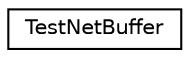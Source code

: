 digraph G
{
  edge [fontname="Helvetica",fontsize="10",labelfontname="Helvetica",labelfontsize="10"];
  node [fontname="Helvetica",fontsize="10",shape=record];
  rankdir="LR";
  Node1 [label="TestNetBuffer",height=0.2,width=0.4,color="black", fillcolor="white", style="filled",URL="$structTestNetBuffer.html"];
}
